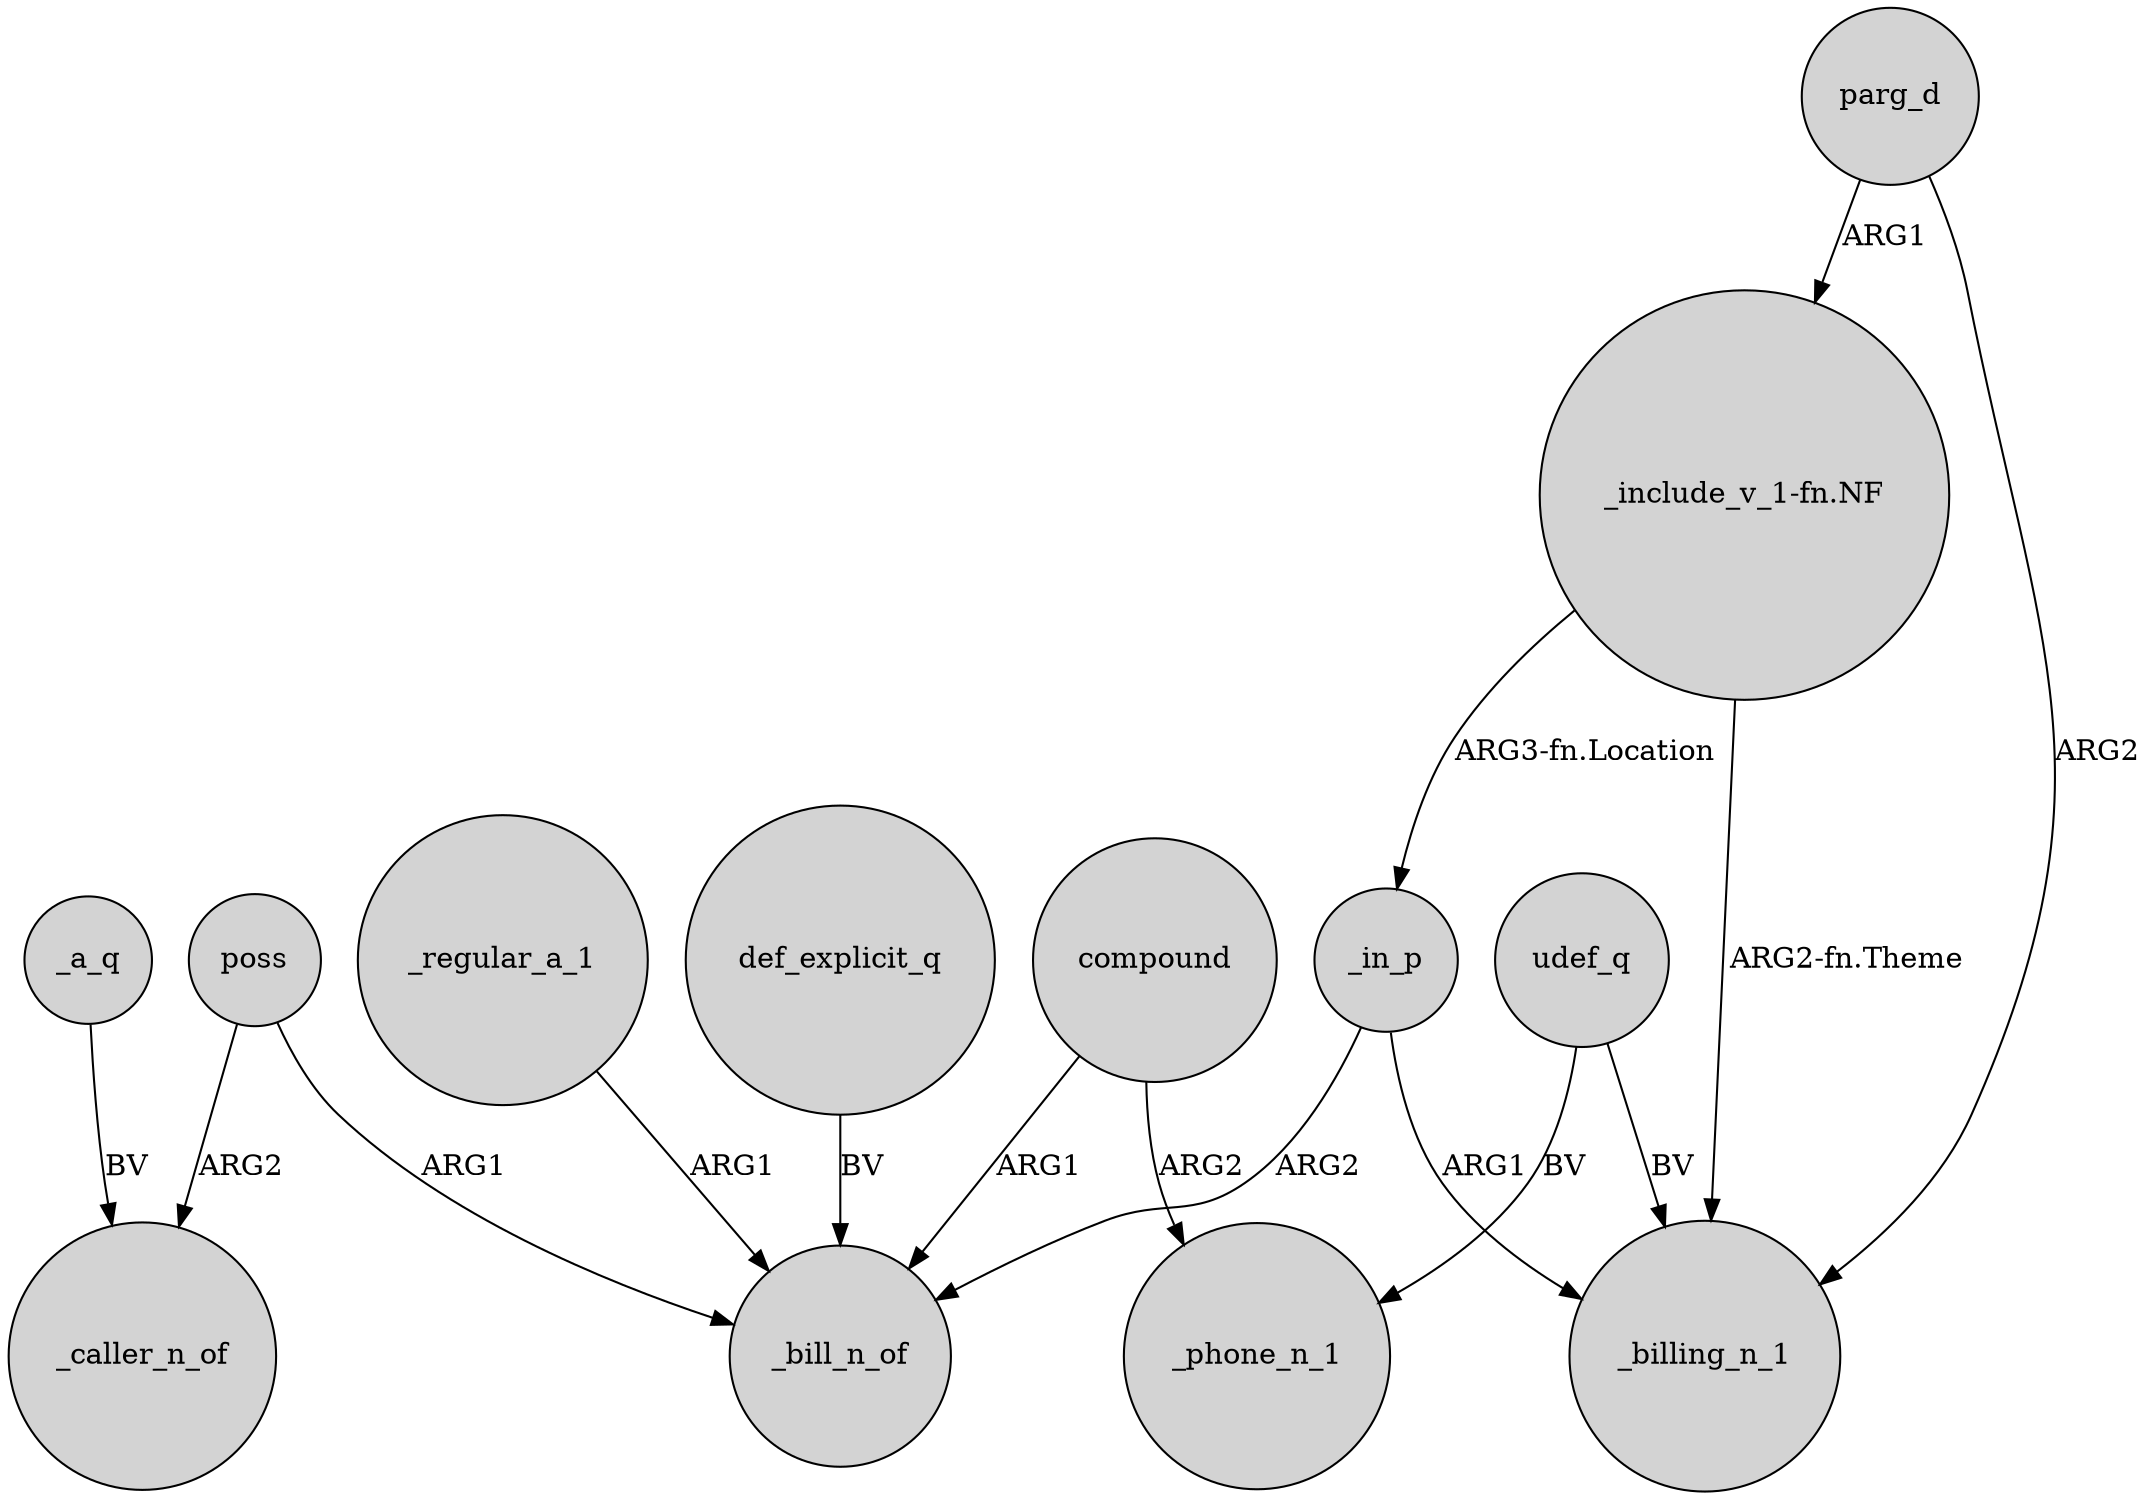 digraph {
	node [shape=circle style=filled]
	poss -> _caller_n_of [label=ARG2]
	_a_q -> _caller_n_of [label=BV]
	_regular_a_1 -> _bill_n_of [label=ARG1]
	poss -> _bill_n_of [label=ARG1]
	compound -> _bill_n_of [label=ARG1]
	udef_q -> _billing_n_1 [label=BV]
	udef_q -> _phone_n_1 [label=BV]
	compound -> _phone_n_1 [label=ARG2]
	parg_d -> _billing_n_1 [label=ARG2]
	_in_p -> _billing_n_1 [label=ARG1]
	parg_d -> "_include_v_1-fn.NF" [label=ARG1]
	def_explicit_q -> _bill_n_of [label=BV]
	"_include_v_1-fn.NF" -> _billing_n_1 [label="ARG2-fn.Theme"]
	_in_p -> _bill_n_of [label=ARG2]
	"_include_v_1-fn.NF" -> _in_p [label="ARG3-fn.Location"]
}
